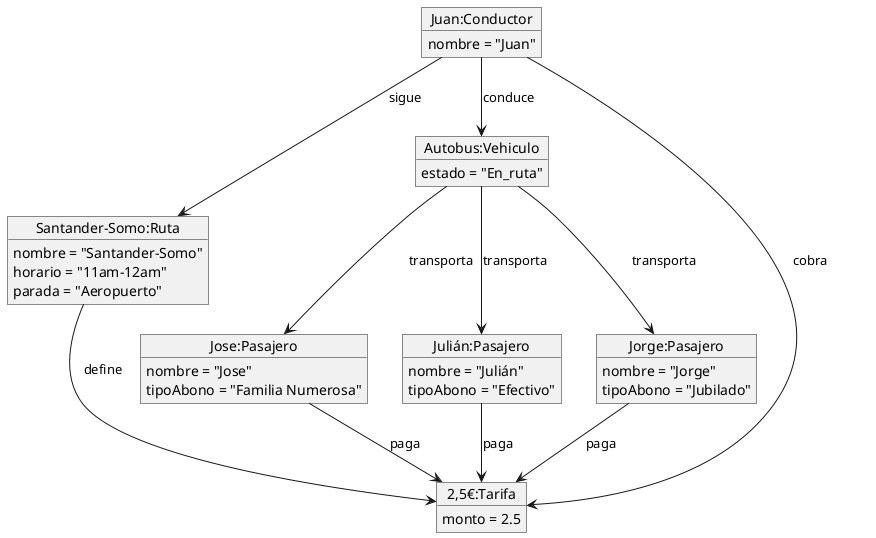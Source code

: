 @startuml

object "Juan:Conductor" as conductor {
    nombre = "Juan"
}

object "Santander-Somo:Ruta" as ruta {
    nombre = "Santander-Somo"
    horario = "11am-12am"
    parada = "Aeropuerto"
}

object "Autobus:Vehiculo" as vehiculo {
    estado = "En_ruta"
}

object "Jose:Pasajero" as pasajero1 {
    nombre = "Jose"
    tipoAbono = "Familia Numerosa"
}

object "Julián:Pasajero" as pasajero2 {
    nombre = "Julián"
    tipoAbono = "Efectivo"
}

object "Jorge:Pasajero" as pasajero3 {
    nombre = "Jorge"
    tipoAbono = "Jubilado"
}

object "2,5€:Tarifa" as tarifa {
    monto = 2.5
}

vehiculo --> pasajero1 : transporta
vehiculo --> pasajero2 : transporta
vehiculo --> pasajero3 : transporta
conductor --> ruta : sigue
conductor --> tarifa : cobra
conductor --> vehiculo : conduce
pasajero1 --> tarifa : paga
pasajero2 --> tarifa : paga
pasajero3 --> tarifa : paga
ruta --> tarifa : define

@enduml
